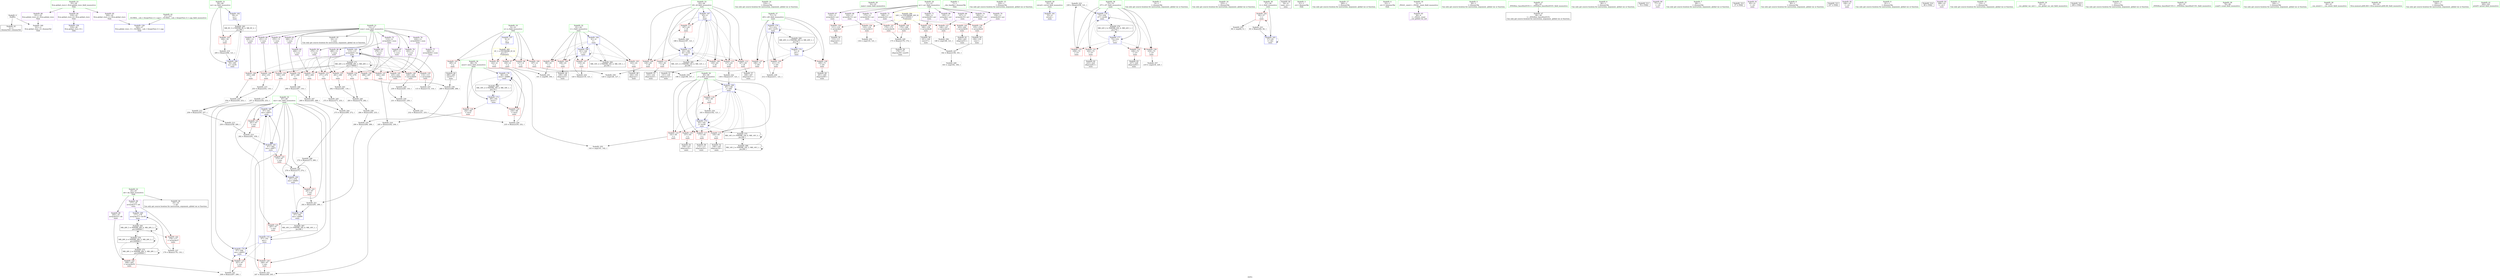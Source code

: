 digraph "SVFG" {
	label="SVFG";

	Node0x555cff2b9f80 [shape=record,color=grey,label="{NodeID: 0\nNullPtr}"];
	Node0x555cff2b9f80 -> Node0x555cff2da6a0[style=solid];
	Node0x555cff2b9f80 -> Node0x555cff2e27d0[style=solid];
	Node0x555cff2f5af0 [shape=record,color=black,label="{NodeID: 263\nMR_8V_3 = PHI(MR_8V_4, MR_8V_2, )\npts\{60 \}\n}"];
	Node0x555cff2f5af0 -> Node0x555cff2db150[style=dashed];
	Node0x555cff2f5af0 -> Node0x555cff2e3b80[style=dashed];
	Node0x555cff2e3840 [shape=record,color=blue,label="{NodeID: 180\n67\<--247\nans\<--add71\nmain\n}"];
	Node0x555cff2e3840 -> Node0x555cff2e07c0[style=dashed];
	Node0x555cff2e3840 -> Node0x555cff2e3910[style=dashed];
	Node0x555cff2dac70 [shape=record,color=red,label="{NodeID: 97\n100\<--8\n\<--n\nmain\n}"];
	Node0x555cff2dac70 -> Node0x555cff2e0070[style=solid];
	Node0x555cff2bf100 [shape=record,color=green,label="{NodeID: 14\n216\<--1\n\<--dummyObj\nCan only get source location for instruction, argument, global var or function.}"];
	Node0x555cff2db860 [shape=record,color=red,label="{NodeID: 111\n152\<--63\n\<--i8\nmain\n}"];
	Node0x555cff2db860 -> Node0x555cff2dbfa0[style=solid];
	Node0x555cff2d9ac0 [shape=record,color=green,label="{NodeID: 28\n52\<--53\nmain\<--main_field_insensitive\n}"];
	Node0x555cff2e0b00 [shape=record,color=red,label="{NodeID: 125\n234\<--69\n\<--ans2\nmain\n}"];
	Node0x555cff2e0b00 -> Node0x555cff2e7610[style=solid];
	Node0x555cff2da5a0 [shape=record,color=green,label="{NodeID: 42\n27\<--315\n_GLOBAL__sub_I_SergioVieri_0_1.cpp\<--_GLOBAL__sub_I_SergioVieri_0_1.cpp_field_insensitive\n}"];
	Node0x555cff2da5a0 -> Node0x555cff2e26d0[style=solid];
	Node0x555cff2e7010 [shape=record,color=grey,label="{NodeID: 222\n247 = Binary(246, 245, )\n}"];
	Node0x555cff2e7010 -> Node0x555cff2e3840[style=solid];
	Node0x555cff2e1660 [shape=record,color=red,label="{NodeID: 139\n160\<--159\n\<--arrayidx26\nmain\n}"];
	Node0x555cff2e1660 -> Node0x555cff2dc210[style=solid];
	Node0x555cff2dc210 [shape=record,color=black,label="{NodeID: 56\n161\<--160\nconv27\<--\nmain\n}"];
	Node0x555cff2dc210 -> Node0x555cff2e7790[style=solid];
	Node0x555cff2e8510 [shape=record,color=grey,label="{NodeID: 236\n289 = Binary(286, 288, )\n}"];
	Node0x555cff2e8510 -> Node0x555cff2e8390[style=solid];
	Node0x555cff2e21c0 [shape=record,color=red,label="{NodeID: 153\n271\<--270\n\<--\nmain\n}"];
	Node0x555cff2e21c0 -> Node0x555cff2df770[style=solid];
	Node0x555cff2dcd70 [shape=record,color=purple,label="{NodeID: 70\n154\<--11\narrayidx24\<--arr\nmain\n}"];
	Node0x555cff2dcd70 -> Node0x555cff2e1590[style=solid];
	Node0x555cff2dfef0 [shape=record,color=grey,label="{NodeID: 250\n128 = cmp(126, 127, )\n}"];
	Node0x555cff2e2db0 [shape=record,color=blue,label="{NodeID: 167\n63\<--9\ni8\<--\nmain\n}"];
	Node0x555cff2e2db0 -> Node0x555cff2db5f0[style=dashed];
	Node0x555cff2e2db0 -> Node0x555cff2db6c0[style=dashed];
	Node0x555cff2e2db0 -> Node0x555cff2db790[style=dashed];
	Node0x555cff2e2db0 -> Node0x555cff2db860[style=dashed];
	Node0x555cff2e2db0 -> Node0x555cff2db930[style=dashed];
	Node0x555cff2e2db0 -> Node0x555cff2dba00[style=dashed];
	Node0x555cff2e2db0 -> Node0x555cff2e30f0[style=dashed];
	Node0x555cff2e2db0 -> Node0x555cff2f64f0[style=dashed];
	Node0x555cff2dd8d0 [shape=record,color=purple,label="{NodeID: 84\n270\<--13\n\<--num\nmain\n}"];
	Node0x555cff2dd8d0 -> Node0x555cff2e21c0[style=solid];
	Node0x555cff2b9e60 [shape=record,color=green,label="{NodeID: 1\n7\<--1\n__dso_handle\<--dummyObj\nGlob }"];
	Node0x555cff2f5ff0 [shape=record,color=black,label="{NodeID: 264\nMR_10V_2 = PHI(MR_10V_4, MR_10V_1, )\npts\{62 \}\n}"];
	Node0x555cff2f5ff0 -> Node0x555cff2e2b40[style=dashed];
	Node0x555cff2e3910 [shape=record,color=blue,label="{NodeID: 181\n67\<--262\nans\<--add77\nmain\n}"];
	Node0x555cff2e3910 -> Node0x555cff2e0890[style=dashed];
	Node0x555cff2e3910 -> Node0x555cff2e39e0[style=dashed];
	Node0x555cff2dad40 [shape=record,color=red,label="{NodeID: 98\n127\<--8\n\<--n\nmain\n}"];
	Node0x555cff2dad40 -> Node0x555cff2dfef0[style=solid];
	Node0x555cff2be3b0 [shape=record,color=green,label="{NodeID: 15\n220\<--1\n\<--dummyObj\nCan only get source location for instruction, argument, global var or function.}"];
	Node0x555cff2db930 [shape=record,color=red,label="{NodeID: 112\n167\<--63\n\<--i8\nmain\n}"];
	Node0x555cff2db930 -> Node0x555cff2dc2e0[style=solid];
	Node0x555cff2d9b50 [shape=record,color=green,label="{NodeID: 29\n55\<--56\nretval\<--retval_field_insensitive\nmain\n}"];
	Node0x555cff2d9b50 -> Node0x555cff2e28d0[style=solid];
	Node0x555cff2e0bd0 [shape=record,color=red,label="{NodeID: 126\n242\<--69\n\<--ans2\nmain\n}"];
	Node0x555cff2e0bd0 -> Node0x555cff2e6a10[style=solid];
	Node0x555cff2da6a0 [shape=record,color=black,label="{NodeID: 43\n2\<--3\ndummyVal\<--dummyVal\n}"];
	Node0x555cff2e7190 [shape=record,color=grey,label="{NodeID: 223\n239 = Binary(238, 121, )\n}"];
	Node0x555cff2e7190 -> Node0x555cff2e3770[style=solid];
	Node0x555cff2e1730 [shape=record,color=red,label="{NodeID: 140\n170\<--169\n\<--arrayidx32\nmain\n}"];
	Node0x555cff2e1730 -> Node0x555cff2e7a90[style=solid];
	Node0x555cff2dc2e0 [shape=record,color=black,label="{NodeID: 57\n168\<--167\nidxprom31\<--\nmain\n}"];
	Node0x555cff2e8690 [shape=record,color=grey,label="{NodeID: 237\n179 = Binary(178, 116, )\n}"];
	Node0x555cff2e8690 -> Node0x555cff2e2f50[style=solid];
	Node0x555cff2e2290 [shape=record,color=red,label="{NodeID: 154\n279\<--278\n\<--\nmain\n}"];
	Node0x555cff2e2290 -> Node0x555cff2e8b10[style=solid];
	Node0x555cff2dce40 [shape=record,color=purple,label="{NodeID: 71\n159\<--11\narrayidx26\<--arr\nmain\n}"];
	Node0x555cff2dce40 -> Node0x555cff2e1660[style=solid];
	Node0x555cff2e0070 [shape=record,color=grey,label="{NodeID: 251\n101 = cmp(99, 100, )\n}"];
	Node0x555cff2e2e80 [shape=record,color=blue,label="{NodeID: 168\n65\<--138\nj\<--add\nmain\n}"];
	Node0x555cff2e2e80 -> Node0x555cff2dbad0[style=dashed];
	Node0x555cff2e2e80 -> Node0x555cff2e02e0[style=dashed];
	Node0x555cff2e2e80 -> Node0x555cff2e03b0[style=dashed];
	Node0x555cff2e2e80 -> Node0x555cff2e0480[style=dashed];
	Node0x555cff2e2e80 -> Node0x555cff2e0550[style=dashed];
	Node0x555cff2e2e80 -> Node0x555cff2e3020[style=dashed];
	Node0x555cff2e2e80 -> Node0x555cff2f96f0[style=dashed];
	Node0x555cff2dd9a0 [shape=record,color=purple,label="{NodeID: 85\n278\<--13\n\<--num\nmain\n}"];
	Node0x555cff2dd9a0 -> Node0x555cff2e2290[style=solid];
	Node0x555cff2ba7a0 [shape=record,color=green,label="{NodeID: 2\n9\<--1\n\<--dummyObj\nCan only get source location for instruction, argument, global var or function.}"];
	Node0x555cff2f64f0 [shape=record,color=black,label="{NodeID: 265\nMR_12V_2 = PHI(MR_12V_4, MR_12V_1, )\npts\{64 \}\n}"];
	Node0x555cff2f64f0 -> Node0x555cff2e2db0[style=dashed];
	Node0x555cff2e39e0 [shape=record,color=blue,label="{NodeID: 182\n67\<--276\nans\<--add83\nmain\n}"];
	Node0x555cff2e39e0 -> Node0x555cff2e0960[style=dashed];
	Node0x555cff2e39e0 -> Node0x555cff2e3ab0[style=dashed];
	Node0x555cff2dae10 [shape=record,color=red,label="{NodeID: 99\n142\<--8\n\<--n\nmain\n}"];
	Node0x555cff2dae10 -> Node0x555cff2eb1a0[style=solid];
	Node0x555cff2be480 [shape=record,color=green,label="{NodeID: 16\n233\<--1\n\<--dummyObj\nCan only get source location for instruction, argument, global var or function.}"];
	Node0x555cff2dba00 [shape=record,color=red,label="{NodeID: 113\n187\<--63\n\<--i8\nmain\n}"];
	Node0x555cff2dba00 -> Node0x555cff2e7910[style=solid];
	Node0x555cff2d9be0 [shape=record,color=green,label="{NodeID: 30\n57\<--58\nt\<--t_field_insensitive\nmain\n}"];
	Node0x555cff2d9be0 -> Node0x555cff2db080[style=solid];
	Node0x555cff2d9be0 -> Node0x555cff2e2a70[style=solid];
	Node0x555cff2e0ca0 [shape=record,color=red,label="{NodeID: 127\n196\<--71\n\<--i45\nmain\n}"];
	Node0x555cff2e0ca0 -> Node0x555cff2eb020[style=solid];
	Node0x555cff2da7a0 [shape=record,color=black,label="{NodeID: 44\n54\<--9\nmain_ret\<--\nmain\n}"];
	Node0x555cff2e7310 [shape=record,color=grey,label="{NodeID: 224\n120 = Binary(119, 121, )\n}"];
	Node0x555cff2e7310 -> Node0x555cff2e2ce0[style=solid];
	Node0x555cff2e1800 [shape=record,color=red,label="{NodeID: 141\n174\<--173\n\<--arrayidx34\nmain\n}"];
	Node0x555cff2e1800 -> Node0x555cff2e7a90[style=solid];
	Node0x555cff2dc3b0 [shape=record,color=black,label="{NodeID: 58\n172\<--171\nidxprom33\<--\nmain\n}"];
	Node0x555cff2e8810 [shape=record,color=grey,label="{NodeID: 238\n284 = Binary(283, 233, )\n}"];
	Node0x555cff2e8810 -> Node0x555cff2e8390[style=solid];
	Node0x555cff2e2360 [shape=record,color=red,label="{NodeID: 155\n281\<--280\n\<--\nmain\n}"];
	Node0x555cff2e2360 -> Node0x555cff2df470[style=solid];
	Node0x555cff2dcf10 [shape=record,color=purple,label="{NodeID: 72\n169\<--11\narrayidx32\<--arr\nmain\n}"];
	Node0x555cff2dcf10 -> Node0x555cff2e1730[style=solid];
	Node0x555cff2e01f0 [shape=record,color=grey,label="{NodeID: 252\n134 = cmp(133, 121, )\n}"];
	Node0x555cff2e2f50 [shape=record,color=blue,label="{NodeID: 169\n177\<--179\narrayidx37\<--inc38\nmain\n}"];
	Node0x555cff2e2f50 -> Node0x555cff2f50f0[style=dashed];
	Node0x555cff2dda70 [shape=record,color=purple,label="{NodeID: 86\n280\<--13\n\<--num\nmain\n}"];
	Node0x555cff2dda70 -> Node0x555cff2e2360[style=solid];
	Node0x555cff2be200 [shape=record,color=green,label="{NodeID: 3\n21\<--1\n.str\<--dummyObj\nGlob }"];
	Node0x555cff2f69f0 [shape=record,color=black,label="{NodeID: 266\nMR_14V_2 = PHI(MR_14V_3, MR_14V_1, )\npts\{66 \}\n}"];
	Node0x555cff2f69f0 -> Node0x555cff2e2e80[style=dashed];
	Node0x555cff2f69f0 -> Node0x555cff2f69f0[style=dashed];
	Node0x555cff2f69f0 -> Node0x555cff2f96f0[style=dashed];
	Node0x555cff2e3ab0 [shape=record,color=blue,label="{NodeID: 183\n67\<--292\nans\<--add90\nmain\n}"];
	Node0x555cff2e3ab0 -> Node0x555cff2e0a30[style=dashed];
	Node0x555cff2e3ab0 -> Node0x555cff2f6ef0[style=dashed];
	Node0x555cff2daee0 [shape=record,color=red,label="{NodeID: 100\n197\<--8\n\<--n\nmain\n}"];
	Node0x555cff2daee0 -> Node0x555cff2eb020[style=solid];
	Node0x555cff2be550 [shape=record,color=green,label="{NodeID: 17\n260\<--1\n\<--dummyObj\nCan only get source location for instruction, argument, global var or function.}"];
	Node0x555cff2dbad0 [shape=record,color=red,label="{NodeID: 114\n141\<--65\n\<--j\nmain\n}"];
	Node0x555cff2dbad0 -> Node0x555cff2eb1a0[style=solid];
	Node0x555cff2d9cb0 [shape=record,color=green,label="{NodeID: 31\n59\<--60\nno\<--no_field_insensitive\nmain\n}"];
	Node0x555cff2d9cb0 -> Node0x555cff2db150[style=solid];
	Node0x555cff2d9cb0 -> Node0x555cff2e29a0[style=solid];
	Node0x555cff2d9cb0 -> Node0x555cff2e3b80[style=solid];
	Node0x555cff2fd6d0 [shape=record,color=yellow,style=double,label="{NodeID: 294\n24V_1 = ENCHI(MR_24V_0)\npts\{120000 \}\nFun[main]}"];
	Node0x555cff2fd6d0 -> Node0x555cff2e1250[style=dashed];
	Node0x555cff2fd6d0 -> Node0x555cff2e13f0[style=dashed];
	Node0x555cff2fd6d0 -> Node0x555cff2e14c0[style=dashed];
	Node0x555cff2fd6d0 -> Node0x555cff2e1590[style=dashed];
	Node0x555cff2fd6d0 -> Node0x555cff2e1660[style=dashed];
	Node0x555cff2fd6d0 -> Node0x555cff2e1730[style=dashed];
	Node0x555cff2fd6d0 -> Node0x555cff2e1800[style=dashed];
	Node0x555cff2fd6d0 -> Node0x555cff2e19a0[style=dashed];
	Node0x555cff2e0d70 [shape=record,color=red,label="{NodeID: 128\n200\<--71\n\<--i45\nmain\n}"];
	Node0x555cff2e0d70 -> Node0x555cff2dc550[style=solid];
	Node0x555cff2da870 [shape=record,color=black,label="{NodeID: 45\n16\<--13\n\<--num\nCan only get source location for instruction, argument, global var or function.}"];
	Node0x555cff2e7490 [shape=record,color=grey,label="{NodeID: 225\n115 = Binary(114, 116, )\n}"];
	Node0x555cff2e7490 -> Node0x555cff2e2c10[style=solid];
	Node0x555cff2e18d0 [shape=record,color=red,label="{NodeID: 142\n178\<--177\n\<--arrayidx37\nmain\n}"];
	Node0x555cff2e18d0 -> Node0x555cff2e8690[style=solid];
	Node0x555cff2dc480 [shape=record,color=black,label="{NodeID: 59\n176\<--175\nidxprom36\<--mul35\nmain\n}"];
	Node0x555cff2e8990 [shape=record,color=grey,label="{NodeID: 239\n212 = Binary(211, 121, )\n}"];
	Node0x555cff2e8990 -> Node0x555cff2e3500[style=solid];
	Node0x555cff2e2430 [shape=record,color=red,label="{NodeID: 156\n288\<--287\n\<--\nmain\n}"];
	Node0x555cff2e2430 -> Node0x555cff2e8510[style=solid];
	Node0x555cff2dcfe0 [shape=record,color=purple,label="{NodeID: 73\n173\<--11\narrayidx34\<--arr\nmain\n}"];
	Node0x555cff2dcfe0 -> Node0x555cff2e1800[style=solid];
	Node0x555cff2eaea0 [shape=record,color=grey,label="{NodeID: 253\n86 = cmp(82, 9, )\n}"];
	Node0x555cff2e3020 [shape=record,color=blue,label="{NodeID: 170\n65\<--183\nj\<--inc40\nmain\n}"];
	Node0x555cff2e3020 -> Node0x555cff2dbad0[style=dashed];
	Node0x555cff2e3020 -> Node0x555cff2e02e0[style=dashed];
	Node0x555cff2e3020 -> Node0x555cff2e03b0[style=dashed];
	Node0x555cff2e3020 -> Node0x555cff2e0480[style=dashed];
	Node0x555cff2e3020 -> Node0x555cff2e0550[style=dashed];
	Node0x555cff2e3020 -> Node0x555cff2e3020[style=dashed];
	Node0x555cff2e3020 -> Node0x555cff2f96f0[style=dashed];
	Node0x555cff2ddb40 [shape=record,color=purple,label="{NodeID: 87\n287\<--13\n\<--num\nmain\n}"];
	Node0x555cff2ddb40 -> Node0x555cff2e2430[style=solid];
	Node0x555cff2be290 [shape=record,color=green,label="{NodeID: 4\n23\<--1\n.str.1\<--dummyObj\nGlob }"];
	Node0x555cff2f6ef0 [shape=record,color=black,label="{NodeID: 267\nMR_16V_2 = PHI(MR_16V_9, MR_16V_1, )\npts\{68 \}\n}"];
	Node0x555cff2f6ef0 -> Node0x555cff2e31c0[style=dashed];
	Node0x555cff2e3b80 [shape=record,color=blue,label="{NodeID: 184\n59\<--295\nno\<--inc91\nmain\n}"];
	Node0x555cff2e3b80 -> Node0x555cff2f5af0[style=dashed];
	Node0x555cff2dafb0 [shape=record,color=red,label="{NodeID: 101\n285\<--8\n\<--n\nmain\n}"];
	Node0x555cff2dafb0 -> Node0x555cff2dc890[style=solid];
	Node0x555cff2be620 [shape=record,color=green,label="{NodeID: 18\n4\<--6\n_ZStL8__ioinit\<--_ZStL8__ioinit_field_insensitive\nGlob }"];
	Node0x555cff2be620 -> Node0x555cff2dc960[style=solid];
	Node0x555cff2e02e0 [shape=record,color=red,label="{NodeID: 115\n145\<--65\n\<--j\nmain\n}"];
	Node0x555cff2e02e0 -> Node0x555cff2dbed0[style=solid];
	Node0x555cff2d9d80 [shape=record,color=green,label="{NodeID: 32\n61\<--62\ni\<--i_field_insensitive\nmain\n}"];
	Node0x555cff2d9d80 -> Node0x555cff2db220[style=solid];
	Node0x555cff2d9d80 -> Node0x555cff2db380[style=solid];
	Node0x555cff2d9d80 -> Node0x555cff2db450[style=solid];
	Node0x555cff2d9d80 -> Node0x555cff2db520[style=solid];
	Node0x555cff2d9d80 -> Node0x555cff2e2b40[style=solid];
	Node0x555cff2d9d80 -> Node0x555cff2e2ce0[style=solid];
	Node0x555cff2df1f0 [shape=record,color=grey,label="{NodeID: 212\n258 = Binary(254, 257, )\n}"];
	Node0x555cff2df1f0 -> Node0x555cff2e6290[style=solid];
	Node0x555cff2e0e40 [shape=record,color=red,label="{NodeID: 129\n211\<--71\n\<--i45\nmain\n}"];
	Node0x555cff2e0e40 -> Node0x555cff2e8990[style=solid];
	Node0x555cff2da970 [shape=record,color=black,label="{NodeID: 46\n19\<--18\n\<--ab\nCan only get source location for instruction, argument, global var or function.}"];
	Node0x555cff2e7610 [shape=record,color=grey,label="{NodeID: 226\n235 = Binary(234, 232, )\n}"];
	Node0x555cff2e7610 -> Node0x555cff2e36a0[style=solid];
	Node0x555cff2e19a0 [shape=record,color=red,label="{NodeID: 143\n203\<--202\n\<--arrayidx50\nmain\n}"];
	Node0x555cff2e19a0 -> Node0x555cff2dc620[style=solid];
	Node0x555cff2dc550 [shape=record,color=black,label="{NodeID: 60\n201\<--200\nidxprom49\<--\nmain\n}"];
	Node0x555cff2e8b10 [shape=record,color=grey,label="{NodeID: 240\n283 = Binary(279, 282, )\n}"];
	Node0x555cff2e8b10 -> Node0x555cff2e8810[style=solid];
	Node0x555cff2e2500 [shape=record,color=blue,label="{NodeID: 157\n8\<--9\nn\<--\nGlob }"];
	Node0x555cff2e2500 -> Node0x555cff2fc2f0[style=dashed];
	Node0x555cff2dd0b0 [shape=record,color=purple,label="{NodeID: 74\n202\<--11\narrayidx50\<--arr\nmain\n}"];
	Node0x555cff2dd0b0 -> Node0x555cff2e19a0[style=solid];
	Node0x555cff2eb020 [shape=record,color=grey,label="{NodeID: 254\n198 = cmp(196, 197, )\n}"];
	Node0x555cff2e30f0 [shape=record,color=blue,label="{NodeID: 171\n63\<--188\ni8\<--inc43\nmain\n}"];
	Node0x555cff2e30f0 -> Node0x555cff2db5f0[style=dashed];
	Node0x555cff2e30f0 -> Node0x555cff2db6c0[style=dashed];
	Node0x555cff2e30f0 -> Node0x555cff2db790[style=dashed];
	Node0x555cff2e30f0 -> Node0x555cff2db860[style=dashed];
	Node0x555cff2e30f0 -> Node0x555cff2db930[style=dashed];
	Node0x555cff2e30f0 -> Node0x555cff2dba00[style=dashed];
	Node0x555cff2e30f0 -> Node0x555cff2e30f0[style=dashed];
	Node0x555cff2e30f0 -> Node0x555cff2f64f0[style=dashed];
	Node0x555cff2ddc10 [shape=record,color=purple,label="{NodeID: 88\n177\<--18\narrayidx37\<--ab\nmain\n}"];
	Node0x555cff2ddc10 -> Node0x555cff2e18d0[style=solid];
	Node0x555cff2ddc10 -> Node0x555cff2e2f50[style=solid];
	Node0x555cff2bddb0 [shape=record,color=green,label="{NodeID: 5\n26\<--1\n\<--dummyObj\nCan only get source location for instruction, argument, global var or function.}"];
	Node0x555cff2f73f0 [shape=record,color=black,label="{NodeID: 268\nMR_18V_2 = PHI(MR_18V_4, MR_18V_1, )\npts\{70 \}\n}"];
	Node0x555cff2f73f0 -> Node0x555cff2e3290[style=dashed];
	Node0x555cff2db080 [shape=record,color=red,label="{NodeID: 102\n82\<--57\n\<--t\nmain\n}"];
	Node0x555cff2db080 -> Node0x555cff2e8090[style=solid];
	Node0x555cff2db080 -> Node0x555cff2eaea0[style=solid];
	Node0x555cff2ba120 [shape=record,color=green,label="{NodeID: 19\n8\<--10\nn\<--n_field_insensitive\nGlob }"];
	Node0x555cff2ba120 -> Node0x555cff2dac70[style=solid];
	Node0x555cff2ba120 -> Node0x555cff2dad40[style=solid];
	Node0x555cff2ba120 -> Node0x555cff2dae10[style=solid];
	Node0x555cff2ba120 -> Node0x555cff2daee0[style=solid];
	Node0x555cff2ba120 -> Node0x555cff2dafb0[style=solid];
	Node0x555cff2ba120 -> Node0x555cff2e2500[style=solid];
	Node0x555cff2e03b0 [shape=record,color=red,label="{NodeID: 116\n157\<--65\n\<--j\nmain\n}"];
	Node0x555cff2e03b0 -> Node0x555cff2dc140[style=solid];
	Node0x555cff2d9e50 [shape=record,color=green,label="{NodeID: 33\n63\<--64\ni8\<--i8_field_insensitive\nmain\n}"];
	Node0x555cff2d9e50 -> Node0x555cff2db5f0[style=solid];
	Node0x555cff2d9e50 -> Node0x555cff2db6c0[style=solid];
	Node0x555cff2d9e50 -> Node0x555cff2db790[style=solid];
	Node0x555cff2d9e50 -> Node0x555cff2db860[style=solid];
	Node0x555cff2d9e50 -> Node0x555cff2db930[style=solid];
	Node0x555cff2d9e50 -> Node0x555cff2dba00[style=solid];
	Node0x555cff2d9e50 -> Node0x555cff2e2db0[style=solid];
	Node0x555cff2d9e50 -> Node0x555cff2e30f0[style=solid];
	Node0x555cff2e6290 [shape=record,color=grey,label="{NodeID: 213\n259 = Binary(258, 260, )\n}"];
	Node0x555cff2e6290 -> Node0x555cff2e6410[style=solid];
	Node0x555cff2e0f10 [shape=record,color=red,label="{NodeID: 130\n218\<--73\n\<--i57\nmain\n}"];
	Node0x555cff2e0f10 -> Node0x555cff2eb4a0[style=solid];
	Node0x555cff2daa70 [shape=record,color=black,label="{NodeID: 47\n38\<--39\n\<--_ZNSt8ios_base4InitD1Ev\nCan only get source location for instruction, argument, global var or function.}"];
	Node0x555cff2e7790 [shape=record,color=grey,label="{NodeID: 227\n162 = Binary(156, 161, )\n}"];
	Node0x555cff2e7790 -> Node0x555cff2dfd70[style=solid];
	Node0x555cff2e1a70 [shape=record,color=red,label="{NodeID: 144\n206\<--205\n\<--arrayidx52\nmain\n}"];
	Node0x555cff2e1a70 -> Node0x555cff2e8c90[style=solid];
	Node0x555cff2dc620 [shape=record,color=black,label="{NodeID: 61\n204\<--203\nidxprom51\<--\nmain\n}"];
	Node0x555cff2e8c90 [shape=record,color=grey,label="{NodeID: 241\n208 = Binary(207, 206, )\n}"];
	Node0x555cff2e8c90 -> Node0x555cff2e3430[style=solid];
	Node0x555cff2e25d0 [shape=record,color=blue,label="{NodeID: 158\n319\<--26\nllvm.global_ctors_0\<--\nGlob }"];
	Node0x555cff2dd180 [shape=record,color=purple,label="{NodeID: 75\n113\<--13\narrayidx6\<--num\nmain\n}"];
	Node0x555cff2dd180 -> Node0x555cff2e1320[style=solid];
	Node0x555cff2dd180 -> Node0x555cff2e2c10[style=solid];
	Node0x555cff2eb1a0 [shape=record,color=grey,label="{NodeID: 255\n143 = cmp(141, 142, )\n}"];
	Node0x555cff2e31c0 [shape=record,color=blue,label="{NodeID: 172\n67\<--192\nans\<--\nmain\n}"];
	Node0x555cff2e31c0 -> Node0x555cff2e0620[style=dashed];
	Node0x555cff2e31c0 -> Node0x555cff2e06f0[style=dashed];
	Node0x555cff2e31c0 -> Node0x555cff2e3430[style=dashed];
	Node0x555cff2e31c0 -> Node0x555cff2e3840[style=dashed];
	Node0x555cff2ddce0 [shape=record,color=purple,label="{NodeID: 89\n205\<--18\narrayidx52\<--ab\nmain\n}"];
	Node0x555cff2ddce0 -> Node0x555cff2e1a70[style=solid];
	Node0x555cff2bde40 [shape=record,color=green,label="{NodeID: 6\n84\<--1\n\<--dummyObj\nCan only get source location for instruction, argument, global var or function.}"];
	Node0x555cff2f78f0 [shape=record,color=black,label="{NodeID: 269\nMR_20V_2 = PHI(MR_20V_4, MR_20V_1, )\npts\{72 \}\n}"];
	Node0x555cff2f78f0 -> Node0x555cff2e3360[style=dashed];
	Node0x555cff2db150 [shape=record,color=red,label="{NodeID: 103\n294\<--59\n\<--no\nmain\n}"];
	Node0x555cff2db150 -> Node0x555cff2e6b90[style=solid];
	Node0x555cff2ba1f0 [shape=record,color=green,label="{NodeID: 20\n11\<--12\narr\<--arr_field_insensitive\nGlob }"];
	Node0x555cff2ba1f0 -> Node0x555cff2dca30[style=solid];
	Node0x555cff2ba1f0 -> Node0x555cff2dcb00[style=solid];
	Node0x555cff2ba1f0 -> Node0x555cff2dcbd0[style=solid];
	Node0x555cff2ba1f0 -> Node0x555cff2dcca0[style=solid];
	Node0x555cff2ba1f0 -> Node0x555cff2dcd70[style=solid];
	Node0x555cff2ba1f0 -> Node0x555cff2dce40[style=solid];
	Node0x555cff2ba1f0 -> Node0x555cff2dcf10[style=solid];
	Node0x555cff2ba1f0 -> Node0x555cff2dcfe0[style=solid];
	Node0x555cff2ba1f0 -> Node0x555cff2dd0b0[style=solid];
	Node0x555cff2fc2f0 [shape=record,color=yellow,style=double,label="{NodeID: 283\n2V_1 = ENCHI(MR_2V_0)\npts\{10 \}\nFun[main]}"];
	Node0x555cff2fc2f0 -> Node0x555cff2dac70[style=dashed];
	Node0x555cff2fc2f0 -> Node0x555cff2dad40[style=dashed];
	Node0x555cff2fc2f0 -> Node0x555cff2dae10[style=dashed];
	Node0x555cff2fc2f0 -> Node0x555cff2daee0[style=dashed];
	Node0x555cff2fc2f0 -> Node0x555cff2dafb0[style=dashed];
	Node0x555cff2e0480 [shape=record,color=red,label="{NodeID: 117\n171\<--65\n\<--j\nmain\n}"];
	Node0x555cff2e0480 -> Node0x555cff2dc3b0[style=solid];
	Node0x555cff2d9f20 [shape=record,color=green,label="{NodeID: 34\n65\<--66\nj\<--j_field_insensitive\nmain\n}"];
	Node0x555cff2d9f20 -> Node0x555cff2dbad0[style=solid];
	Node0x555cff2d9f20 -> Node0x555cff2e02e0[style=solid];
	Node0x555cff2d9f20 -> Node0x555cff2e03b0[style=solid];
	Node0x555cff2d9f20 -> Node0x555cff2e0480[style=solid];
	Node0x555cff2d9f20 -> Node0x555cff2e0550[style=solid];
	Node0x555cff2d9f20 -> Node0x555cff2e2e80[style=solid];
	Node0x555cff2d9f20 -> Node0x555cff2e3020[style=solid];
	Node0x555cff2e6410 [shape=record,color=grey,label="{NodeID: 214\n262 = Binary(261, 259, )\n}"];
	Node0x555cff2e6410 -> Node0x555cff2e3910[style=solid];
	Node0x555cff2e0fe0 [shape=record,color=red,label="{NodeID: 131\n222\<--73\n\<--i57\nmain\n}"];
	Node0x555cff2e0fe0 -> Node0x555cff2dc6f0[style=solid];
	Node0x555cff2dbb90 [shape=record,color=black,label="{NodeID: 48\n104\<--103\nidxprom\<--\nmain\n}"];
	Node0x555cff309aa0 [shape=record,color=black,label="{NodeID: 311\n78 = PHI()\n}"];
	Node0x555cff2e7910 [shape=record,color=grey,label="{NodeID: 228\n188 = Binary(187, 121, )\n}"];
	Node0x555cff2e7910 -> Node0x555cff2e30f0[style=solid];
	Node0x555cff2e1b40 [shape=record,color=red,label="{NodeID: 145\n225\<--224\n\<--arrayidx62\nmain\n}"];
	Node0x555cff2e1b40 -> Node0x555cff2e7c10[style=solid];
	Node0x555cff2dc6f0 [shape=record,color=black,label="{NodeID: 62\n223\<--222\nidxprom61\<--\nmain\n}"];
	Node0x555cff2df2f0 [shape=record,color=grey,label="{NodeID: 242\n276 = Binary(275, 274, )\n}"];
	Node0x555cff2df2f0 -> Node0x555cff2e39e0[style=solid];
	Node0x555cff2e26d0 [shape=record,color=blue,label="{NodeID: 159\n320\<--27\nllvm.global_ctors_1\<--_GLOBAL__sub_I_SergioVieri_0_1.cpp\nGlob }"];
	Node0x555cff2dd250 [shape=record,color=purple,label="{NodeID: 76\n224\<--13\narrayidx62\<--num\nmain\n}"];
	Node0x555cff2dd250 -> Node0x555cff2e1b40[style=solid];
	Node0x555cff2eb320 [shape=record,color=grey,label="{NodeID: 256\n149 = cmp(148, 121, )\n}"];
	Node0x555cff2e3290 [shape=record,color=blue,label="{NodeID: 173\n69\<--192\nans2\<--\nmain\n}"];
	Node0x555cff2e3290 -> Node0x555cff2e0b00[style=dashed];
	Node0x555cff2e3290 -> Node0x555cff2e0bd0[style=dashed];
	Node0x555cff2e3290 -> Node0x555cff2e36a0[style=dashed];
	Node0x555cff2e3290 -> Node0x555cff2f73f0[style=dashed];
	Node0x555cff2dddb0 [shape=record,color=purple,label="{NodeID: 90\n77\<--21\n\<--.str\nmain\n}"];
	Node0x555cff2bded0 [shape=record,color=green,label="{NodeID: 7\n89\<--1\n\<--dummyObj\nCan only get source location for instruction, argument, global var or function.}"];
	Node0x555cff2f7df0 [shape=record,color=black,label="{NodeID: 270\nMR_22V_2 = PHI(MR_22V_4, MR_22V_1, )\npts\{74 \}\n}"];
	Node0x555cff2f7df0 -> Node0x555cff2e35d0[style=dashed];
	Node0x555cff2db220 [shape=record,color=red,label="{NodeID: 104\n99\<--61\n\<--i\nmain\n}"];
	Node0x555cff2db220 -> Node0x555cff2e0070[style=solid];
	Node0x555cff2ba2c0 [shape=record,color=green,label="{NodeID: 21\n13\<--17\nnum\<--num_field_insensitive\nGlob }"];
	Node0x555cff2ba2c0 -> Node0x555cff2da870[style=solid];
	Node0x555cff2ba2c0 -> Node0x555cff2dd180[style=solid];
	Node0x555cff2ba2c0 -> Node0x555cff2dd250[style=solid];
	Node0x555cff2ba2c0 -> Node0x555cff2dd320[style=solid];
	Node0x555cff2ba2c0 -> Node0x555cff2dd3f0[style=solid];
	Node0x555cff2ba2c0 -> Node0x555cff2dd4c0[style=solid];
	Node0x555cff2ba2c0 -> Node0x555cff2dd590[style=solid];
	Node0x555cff2ba2c0 -> Node0x555cff2dd660[style=solid];
	Node0x555cff2ba2c0 -> Node0x555cff2dd730[style=solid];
	Node0x555cff2ba2c0 -> Node0x555cff2dd800[style=solid];
	Node0x555cff2ba2c0 -> Node0x555cff2dd8d0[style=solid];
	Node0x555cff2ba2c0 -> Node0x555cff2dd9a0[style=solid];
	Node0x555cff2ba2c0 -> Node0x555cff2dda70[style=solid];
	Node0x555cff2ba2c0 -> Node0x555cff2ddb40[style=solid];
	Node0x555cff2e0550 [shape=record,color=red,label="{NodeID: 118\n182\<--65\n\<--j\nmain\n}"];
	Node0x555cff2e0550 -> Node0x555cff2e8210[style=solid];
	Node0x555cff2d9ff0 [shape=record,color=green,label="{NodeID: 35\n67\<--68\nans\<--ans_field_insensitive\nmain\n}"];
	Node0x555cff2d9ff0 -> Node0x555cff2e0620[style=solid];
	Node0x555cff2d9ff0 -> Node0x555cff2e06f0[style=solid];
	Node0x555cff2d9ff0 -> Node0x555cff2e07c0[style=solid];
	Node0x555cff2d9ff0 -> Node0x555cff2e0890[style=solid];
	Node0x555cff2d9ff0 -> Node0x555cff2e0960[style=solid];
	Node0x555cff2d9ff0 -> Node0x555cff2e0a30[style=solid];
	Node0x555cff2d9ff0 -> Node0x555cff2e31c0[style=solid];
	Node0x555cff2d9ff0 -> Node0x555cff2e3430[style=solid];
	Node0x555cff2d9ff0 -> Node0x555cff2e3840[style=solid];
	Node0x555cff2d9ff0 -> Node0x555cff2e3910[style=solid];
	Node0x555cff2d9ff0 -> Node0x555cff2e39e0[style=solid];
	Node0x555cff2d9ff0 -> Node0x555cff2e3ab0[style=solid];
	Node0x555cff2e6590 [shape=record,color=grey,label="{NodeID: 215\n253 = Binary(252, 116, )\n}"];
	Node0x555cff2e6590 -> Node0x555cff2e6710[style=solid];
	Node0x555cff2e10b0 [shape=record,color=red,label="{NodeID: 132\n226\<--73\n\<--i57\nmain\n}"];
	Node0x555cff2e10b0 -> Node0x555cff2dc7c0[style=solid];
	Node0x555cff2dbc60 [shape=record,color=black,label="{NodeID: 49\n109\<--108\nidxprom3\<--\nmain\n}"];
	Node0x555cff309ba0 [shape=record,color=black,label="{NodeID: 312\n37 = PHI()\n}"];
	Node0x555cff2e7a90 [shape=record,color=grey,label="{NodeID: 229\n175 = Binary(170, 174, )\n}"];
	Node0x555cff2e7a90 -> Node0x555cff2dc480[style=solid];
	Node0x555cff2e1c10 [shape=record,color=red,label="{NodeID: 146\n229\<--228\n\<--arrayidx64\nmain\n}"];
	Node0x555cff2e1c10 -> Node0x555cff2e6d10[style=solid];
	Node0x555cff2dc7c0 [shape=record,color=black,label="{NodeID: 63\n227\<--226\nidxprom63\<--\nmain\n}"];
	Node0x555cff2df470 [shape=record,color=grey,label="{NodeID: 243\n282 = Binary(281, 116, )\n}"];
	Node0x555cff2df470 -> Node0x555cff2e8b10[style=solid];
	Node0x555cff2e27d0 [shape=record,color=blue, style = dotted,label="{NodeID: 160\n321\<--3\nllvm.global_ctors_2\<--dummyVal\nGlob }"];
	Node0x555cff2dd320 [shape=record,color=purple,label="{NodeID: 77\n228\<--13\narrayidx64\<--num\nmain\n}"];
	Node0x555cff2dd320 -> Node0x555cff2e1c10[style=solid];
	Node0x555cff2eb4a0 [shape=record,color=grey,label="{NodeID: 257\n219 = cmp(218, 220, )\n}"];
	Node0x555cff2e3360 [shape=record,color=blue,label="{NodeID: 174\n71\<--9\ni45\<--\nmain\n}"];
	Node0x555cff2e3360 -> Node0x555cff2e0ca0[style=dashed];
	Node0x555cff2e3360 -> Node0x555cff2e0d70[style=dashed];
	Node0x555cff2e3360 -> Node0x555cff2e0e40[style=dashed];
	Node0x555cff2e3360 -> Node0x555cff2e3500[style=dashed];
	Node0x555cff2e3360 -> Node0x555cff2f78f0[style=dashed];
	Node0x555cff2dde80 [shape=record,color=purple,label="{NodeID: 91\n95\<--21\n\<--.str\nmain\n}"];
	Node0x555cff2bdf60 [shape=record,color=green,label="{NodeID: 8\n90\<--1\n\<--dummyObj\nCan only get source location for instruction, argument, global var or function.}"];
	Node0x555cff2f82f0 [shape=record,color=black,label="{NodeID: 271\nMR_26V_2 = PHI(MR_26V_3, MR_26V_1, )\npts\{170000 \}\n}"];
	Node0x555cff2f82f0 -> Node0x555cff2e1320[style=dashed];
	Node0x555cff2f82f0 -> Node0x555cff2e1b40[style=dashed];
	Node0x555cff2f82f0 -> Node0x555cff2e1c10[style=dashed];
	Node0x555cff2f82f0 -> Node0x555cff2e1ce0[style=dashed];
	Node0x555cff2f82f0 -> Node0x555cff2e1db0[style=dashed];
	Node0x555cff2f82f0 -> Node0x555cff2e1e80[style=dashed];
	Node0x555cff2f82f0 -> Node0x555cff2e1f50[style=dashed];
	Node0x555cff2f82f0 -> Node0x555cff2e2020[style=dashed];
	Node0x555cff2f82f0 -> Node0x555cff2e20f0[style=dashed];
	Node0x555cff2f82f0 -> Node0x555cff2e21c0[style=dashed];
	Node0x555cff2f82f0 -> Node0x555cff2e2290[style=dashed];
	Node0x555cff2f82f0 -> Node0x555cff2e2360[style=dashed];
	Node0x555cff2f82f0 -> Node0x555cff2e2430[style=dashed];
	Node0x555cff2f82f0 -> Node0x555cff2e2c10[style=dashed];
	Node0x555cff2f82f0 -> Node0x555cff2f82f0[style=dashed];
	Node0x555cff2db380 [shape=record,color=red,label="{NodeID: 105\n103\<--61\n\<--i\nmain\n}"];
	Node0x555cff2db380 -> Node0x555cff2dbb90[style=solid];
	Node0x555cff2ba390 [shape=record,color=green,label="{NodeID: 22\n18\<--20\nab\<--ab_field_insensitive\nGlob }"];
	Node0x555cff2ba390 -> Node0x555cff2da970[style=solid];
	Node0x555cff2ba390 -> Node0x555cff2ddc10[style=solid];
	Node0x555cff2ba390 -> Node0x555cff2ddce0[style=solid];
	Node0x555cff2e0620 [shape=record,color=red,label="{NodeID: 119\n207\<--67\n\<--ans\nmain\n}"];
	Node0x555cff2e0620 -> Node0x555cff2e8c90[style=solid];
	Node0x555cff2da0c0 [shape=record,color=green,label="{NodeID: 36\n69\<--70\nans2\<--ans2_field_insensitive\nmain\n}"];
	Node0x555cff2da0c0 -> Node0x555cff2e0b00[style=solid];
	Node0x555cff2da0c0 -> Node0x555cff2e0bd0[style=solid];
	Node0x555cff2da0c0 -> Node0x555cff2e3290[style=solid];
	Node0x555cff2da0c0 -> Node0x555cff2e36a0[style=solid];
	Node0x555cff2e6710 [shape=record,color=grey,label="{NodeID: 216\n254 = Binary(250, 253, )\n}"];
	Node0x555cff2e6710 -> Node0x555cff2df1f0[style=solid];
	Node0x555cff2e1180 [shape=record,color=red,label="{NodeID: 133\n238\<--73\n\<--i57\nmain\n}"];
	Node0x555cff2e1180 -> Node0x555cff2e7190[style=solid];
	Node0x555cff2dbd30 [shape=record,color=black,label="{NodeID: 50\n112\<--111\nidxprom5\<--\nmain\n}"];
	Node0x555cff309ca0 [shape=record,color=black,label="{NodeID: 313\n107 = PHI()\n}"];
	Node0x555cff2e7c10 [shape=record,color=grey,label="{NodeID: 230\n231 = Binary(225, 230, )\n}"];
	Node0x555cff2e7c10 -> Node0x555cff2e7d90[style=solid];
	Node0x555cff2e1ce0 [shape=record,color=red,label="{NodeID: 147\n244\<--243\n\<--\nmain\n}"];
	Node0x555cff2e1ce0 -> Node0x555cff2e6a10[style=solid];
	Node0x555cff2dc890 [shape=record,color=black,label="{NodeID: 64\n286\<--285\nconv87\<--\nmain\n}"];
	Node0x555cff2dc890 -> Node0x555cff2e8510[style=solid];
	Node0x555cff2df5f0 [shape=record,color=grey,label="{NodeID: 244\n273 = Binary(269, 272, )\n}"];
	Node0x555cff2df5f0 -> Node0x555cff2df8f0[style=solid];
	Node0x555cff2e28d0 [shape=record,color=blue,label="{NodeID: 161\n55\<--9\nretval\<--\nmain\n}"];
	Node0x555cff2dd3f0 [shape=record,color=purple,label="{NodeID: 78\n243\<--13\n\<--num\nmain\n}"];
	Node0x555cff2dd3f0 -> Node0x555cff2e1ce0[style=solid];
	Node0x555cff2e3430 [shape=record,color=blue,label="{NodeID: 175\n67\<--208\nans\<--add53\nmain\n}"];
	Node0x555cff2e3430 -> Node0x555cff2e0620[style=dashed];
	Node0x555cff2e3430 -> Node0x555cff2e06f0[style=dashed];
	Node0x555cff2e3430 -> Node0x555cff2e3430[style=dashed];
	Node0x555cff2e3430 -> Node0x555cff2e3840[style=dashed];
	Node0x555cff2ddf50 [shape=record,color=purple,label="{NodeID: 92\n106\<--21\n\<--.str\nmain\n}"];
	Node0x555cff2ba510 [shape=record,color=green,label="{NodeID: 9\n91\<--1\n\<--dummyObj\nCan only get source location for instruction, argument, global var or function.}"];
	Node0x555cff2f87f0 [shape=record,color=black,label="{NodeID: 272\nMR_28V_2 = PHI(MR_28V_3, MR_28V_1, )\npts\{200000 \}\n}"];
	Node0x555cff2f87f0 -> Node0x555cff2e1a70[style=dashed];
	Node0x555cff2f87f0 -> Node0x555cff2f50f0[style=dashed];
	Node0x555cff2f87f0 -> Node0x555cff2f87f0[style=dashed];
	Node0x555cff2f87f0 -> Node0x555cff2f9bf0[style=dashed];
	Node0x555cff2db450 [shape=record,color=red,label="{NodeID: 106\n108\<--61\n\<--i\nmain\n}"];
	Node0x555cff2db450 -> Node0x555cff2dbc60[style=solid];
	Node0x555cff2d97f0 [shape=record,color=green,label="{NodeID: 23\n25\<--29\nllvm.global_ctors\<--llvm.global_ctors_field_insensitive\nGlob }"];
	Node0x555cff2d97f0 -> Node0x555cff2de0f0[style=solid];
	Node0x555cff2d97f0 -> Node0x555cff2de1f0[style=solid];
	Node0x555cff2d97f0 -> Node0x555cff2dab70[style=solid];
	Node0x555cff2e06f0 [shape=record,color=red,label="{NodeID: 120\n246\<--67\n\<--ans\nmain\n}"];
	Node0x555cff2e06f0 -> Node0x555cff2e7010[style=solid];
	Node0x555cff2da190 [shape=record,color=green,label="{NodeID: 37\n71\<--72\ni45\<--i45_field_insensitive\nmain\n}"];
	Node0x555cff2da190 -> Node0x555cff2e0ca0[style=solid];
	Node0x555cff2da190 -> Node0x555cff2e0d70[style=solid];
	Node0x555cff2da190 -> Node0x555cff2e0e40[style=solid];
	Node0x555cff2da190 -> Node0x555cff2e3360[style=solid];
	Node0x555cff2da190 -> Node0x555cff2e3500[style=solid];
	Node0x555cff2e6890 [shape=record,color=grey,label="{NodeID: 217\n257 = Binary(256, 233, )\n}"];
	Node0x555cff2e6890 -> Node0x555cff2df1f0[style=solid];
	Node0x555cff2e1250 [shape=record,color=red,label="{NodeID: 134\n111\<--110\n\<--arrayidx4\nmain\n}"];
	Node0x555cff2e1250 -> Node0x555cff2dbd30[style=solid];
	Node0x555cff2dbe00 [shape=record,color=black,label="{NodeID: 51\n131\<--130\nidxprom12\<--\nmain\n}"];
	Node0x555cff309da0 [shape=record,color=black,label="{NodeID: 314\n96 = PHI()\n}"];
	Node0x555cff2e7d90 [shape=record,color=grey,label="{NodeID: 231\n232 = Binary(231, 233, )\n}"];
	Node0x555cff2e7d90 -> Node0x555cff2e7610[style=solid];
	Node0x555cff2e1db0 [shape=record,color=red,label="{NodeID: 148\n250\<--249\n\<--\nmain\n}"];
	Node0x555cff2e1db0 -> Node0x555cff2e6710[style=solid];
	Node0x555cff2dc960 [shape=record,color=purple,label="{NodeID: 65\n36\<--4\n\<--_ZStL8__ioinit\n__cxx_global_var_init\n}"];
	Node0x555cff2df770 [shape=record,color=grey,label="{NodeID: 245\n272 = Binary(271, 233, )\n}"];
	Node0x555cff2df770 -> Node0x555cff2df5f0[style=solid];
	Node0x555cff2e29a0 [shape=record,color=blue,label="{NodeID: 162\n59\<--9\nno\<--\nmain\n}"];
	Node0x555cff2e29a0 -> Node0x555cff2f5af0[style=dashed];
	Node0x555cff2dd4c0 [shape=record,color=purple,label="{NodeID: 79\n249\<--13\n\<--num\nmain\n}"];
	Node0x555cff2dd4c0 -> Node0x555cff2e1db0[style=solid];
	Node0x555cff2e3500 [shape=record,color=blue,label="{NodeID: 176\n71\<--212\ni45\<--inc55\nmain\n}"];
	Node0x555cff2e3500 -> Node0x555cff2e0ca0[style=dashed];
	Node0x555cff2e3500 -> Node0x555cff2e0d70[style=dashed];
	Node0x555cff2e3500 -> Node0x555cff2e0e40[style=dashed];
	Node0x555cff2e3500 -> Node0x555cff2e3500[style=dashed];
	Node0x555cff2e3500 -> Node0x555cff2f78f0[style=dashed];
	Node0x555cff2de020 [shape=record,color=purple,label="{NodeID: 93\n298\<--23\n\<--.str.1\nmain\n}"];
	Node0x555cff2ba5e0 [shape=record,color=green,label="{NodeID: 10\n116\<--1\n\<--dummyObj\nCan only get source location for instruction, argument, global var or function.}"];
	Node0x555cff2db520 [shape=record,color=red,label="{NodeID: 107\n119\<--61\n\<--i\nmain\n}"];
	Node0x555cff2db520 -> Node0x555cff2e7310[style=solid];
	Node0x555cff2d9880 [shape=record,color=green,label="{NodeID: 24\n30\<--31\n__cxx_global_var_init\<--__cxx_global_var_init_field_insensitive\n}"];
	Node0x555cff2e07c0 [shape=record,color=red,label="{NodeID: 121\n261\<--67\n\<--ans\nmain\n}"];
	Node0x555cff2e07c0 -> Node0x555cff2e6410[style=solid];
	Node0x555cff2da260 [shape=record,color=green,label="{NodeID: 38\n73\<--74\ni57\<--i57_field_insensitive\nmain\n}"];
	Node0x555cff2da260 -> Node0x555cff2e0f10[style=solid];
	Node0x555cff2da260 -> Node0x555cff2e0fe0[style=solid];
	Node0x555cff2da260 -> Node0x555cff2e10b0[style=solid];
	Node0x555cff2da260 -> Node0x555cff2e1180[style=solid];
	Node0x555cff2da260 -> Node0x555cff2e35d0[style=solid];
	Node0x555cff2da260 -> Node0x555cff2e3770[style=solid];
	Node0x555cff2e6a10 [shape=record,color=grey,label="{NodeID: 218\n245 = Binary(242, 244, )\n}"];
	Node0x555cff2e6a10 -> Node0x555cff2e7010[style=solid];
	Node0x555cff2e1320 [shape=record,color=red,label="{NodeID: 135\n114\<--113\n\<--arrayidx6\nmain\n}"];
	Node0x555cff2e1320 -> Node0x555cff2e7490[style=solid];
	Node0x555cff2dbed0 [shape=record,color=black,label="{NodeID: 52\n146\<--145\nidxprom18\<--\nmain\n}"];
	Node0x555cff30a4f0 [shape=record,color=black,label="{NodeID: 315\n299 = PHI()\n}"];
	Node0x555cff2e7f10 [shape=record,color=grey,label="{NodeID: 232\n138 = Binary(137, 121, )\n}"];
	Node0x555cff2e7f10 -> Node0x555cff2e2e80[style=solid];
	Node0x555cff2e1e80 [shape=record,color=red,label="{NodeID: 149\n252\<--251\n\<--\nmain\n}"];
	Node0x555cff2e1e80 -> Node0x555cff2e6590[style=solid];
	Node0x555cff2dca30 [shape=record,color=purple,label="{NodeID: 66\n105\<--11\narrayidx\<--arr\nmain\n}"];
	Node0x555cff2df8f0 [shape=record,color=grey,label="{NodeID: 246\n274 = Binary(273, 260, )\n}"];
	Node0x555cff2df8f0 -> Node0x555cff2df2f0[style=solid];
	Node0x555cff2e2a70 [shape=record,color=blue,label="{NodeID: 163\n57\<--83\nt\<--dec\nmain\n}"];
	Node0x555cff2e2a70 -> Node0x555cff2db080[style=dashed];
	Node0x555cff2e2a70 -> Node0x555cff2e2a70[style=dashed];
	Node0x555cff2dd590 [shape=record,color=purple,label="{NodeID: 80\n251\<--13\n\<--num\nmain\n}"];
	Node0x555cff2dd590 -> Node0x555cff2e1e80[style=solid];
	Node0x555cff2e35d0 [shape=record,color=blue,label="{NodeID: 177\n73\<--216\ni57\<--\nmain\n}"];
	Node0x555cff2e35d0 -> Node0x555cff2e0f10[style=dashed];
	Node0x555cff2e35d0 -> Node0x555cff2e0fe0[style=dashed];
	Node0x555cff2e35d0 -> Node0x555cff2e10b0[style=dashed];
	Node0x555cff2e35d0 -> Node0x555cff2e1180[style=dashed];
	Node0x555cff2e35d0 -> Node0x555cff2e3770[style=dashed];
	Node0x555cff2e35d0 -> Node0x555cff2f7df0[style=dashed];
	Node0x555cff2de0f0 [shape=record,color=purple,label="{NodeID: 94\n319\<--25\nllvm.global_ctors_0\<--llvm.global_ctors\nGlob }"];
	Node0x555cff2de0f0 -> Node0x555cff2e25d0[style=solid];
	Node0x555cff2ba6b0 [shape=record,color=green,label="{NodeID: 11\n121\<--1\n\<--dummyObj\nCan only get source location for instruction, argument, global var or function.}"];
	Node0x555cff2db5f0 [shape=record,color=red,label="{NodeID: 108\n126\<--63\n\<--i8\nmain\n}"];
	Node0x555cff2db5f0 -> Node0x555cff2dfef0[style=solid];
	Node0x555cff2d9910 [shape=record,color=green,label="{NodeID: 25\n34\<--35\n_ZNSt8ios_base4InitC1Ev\<--_ZNSt8ios_base4InitC1Ev_field_insensitive\n}"];
	Node0x555cff2e0890 [shape=record,color=red,label="{NodeID: 122\n275\<--67\n\<--ans\nmain\n}"];
	Node0x555cff2e0890 -> Node0x555cff2df2f0[style=solid];
	Node0x555cff2da330 [shape=record,color=green,label="{NodeID: 39\n79\<--80\nscanf\<--scanf_field_insensitive\n}"];
	Node0x555cff2e6b90 [shape=record,color=grey,label="{NodeID: 219\n295 = Binary(294, 121, )\n}"];
	Node0x555cff2e6b90 -> Node0x555cff2e3b80[style=solid];
	Node0x555cff2e13f0 [shape=record,color=red,label="{NodeID: 136\n133\<--132\n\<--arrayidx13\nmain\n}"];
	Node0x555cff2e13f0 -> Node0x555cff2e01f0[style=solid];
	Node0x555cff2dbfa0 [shape=record,color=black,label="{NodeID: 53\n153\<--152\nidxprom23\<--\nmain\n}"];
	Node0x555cff2e8090 [shape=record,color=grey,label="{NodeID: 233\n83 = Binary(82, 84, )\n}"];
	Node0x555cff2e8090 -> Node0x555cff2e2a70[style=solid];
	Node0x555cff2e1f50 [shape=record,color=red,label="{NodeID: 150\n256\<--255\n\<--\nmain\n}"];
	Node0x555cff2e1f50 -> Node0x555cff2e6890[style=solid];
	Node0x555cff2dcb00 [shape=record,color=purple,label="{NodeID: 67\n110\<--11\narrayidx4\<--arr\nmain\n}"];
	Node0x555cff2dcb00 -> Node0x555cff2e1250[style=solid];
	Node0x555cff2dfa70 [shape=record,color=grey,label="{NodeID: 247\n269 = Binary(265, 268, )\n}"];
	Node0x555cff2dfa70 -> Node0x555cff2df5f0[style=solid];
	Node0x555cff2e2b40 [shape=record,color=blue,label="{NodeID: 164\n61\<--9\ni\<--\nmain\n}"];
	Node0x555cff2e2b40 -> Node0x555cff2db220[style=dashed];
	Node0x555cff2e2b40 -> Node0x555cff2db380[style=dashed];
	Node0x555cff2e2b40 -> Node0x555cff2db450[style=dashed];
	Node0x555cff2e2b40 -> Node0x555cff2db520[style=dashed];
	Node0x555cff2e2b40 -> Node0x555cff2e2ce0[style=dashed];
	Node0x555cff2e2b40 -> Node0x555cff2f5ff0[style=dashed];
	Node0x555cff2dd660 [shape=record,color=purple,label="{NodeID: 81\n255\<--13\n\<--num\nmain\n}"];
	Node0x555cff2dd660 -> Node0x555cff2e1f50[style=solid];
	Node0x555cff2f50f0 [shape=record,color=black,label="{NodeID: 261\nMR_28V_5 = PHI(MR_28V_6, MR_28V_3, )\npts\{200000 \}\n}"];
	Node0x555cff2f50f0 -> Node0x555cff2e18d0[style=dashed];
	Node0x555cff2f50f0 -> Node0x555cff2e2f50[style=dashed];
	Node0x555cff2f50f0 -> Node0x555cff2f50f0[style=dashed];
	Node0x555cff2f50f0 -> Node0x555cff2f9bf0[style=dashed];
	Node0x555cff2e36a0 [shape=record,color=blue,label="{NodeID: 178\n69\<--235\nans2\<--add66\nmain\n}"];
	Node0x555cff2e36a0 -> Node0x555cff2e0b00[style=dashed];
	Node0x555cff2e36a0 -> Node0x555cff2e0bd0[style=dashed];
	Node0x555cff2e36a0 -> Node0x555cff2e36a0[style=dashed];
	Node0x555cff2e36a0 -> Node0x555cff2f73f0[style=dashed];
	Node0x555cff2de1f0 [shape=record,color=purple,label="{NodeID: 95\n320\<--25\nllvm.global_ctors_1\<--llvm.global_ctors\nGlob }"];
	Node0x555cff2de1f0 -> Node0x555cff2e26d0[style=solid];
	Node0x555cff2bef60 [shape=record,color=green,label="{NodeID: 12\n164\<--1\n\<--dummyObj\nCan only get source location for instruction, argument, global var or function.}"];
	Node0x555cff2f96f0 [shape=record,color=black,label="{NodeID: 275\nMR_14V_4 = PHI(MR_14V_6, MR_14V_3, )\npts\{66 \}\n}"];
	Node0x555cff2f96f0 -> Node0x555cff2e2e80[style=dashed];
	Node0x555cff2f96f0 -> Node0x555cff2f69f0[style=dashed];
	Node0x555cff2f96f0 -> Node0x555cff2f96f0[style=dashed];
	Node0x555cff2db6c0 [shape=record,color=red,label="{NodeID: 109\n130\<--63\n\<--i8\nmain\n}"];
	Node0x555cff2db6c0 -> Node0x555cff2dbe00[style=solid];
	Node0x555cff2d99a0 [shape=record,color=green,label="{NodeID: 26\n40\<--41\n__cxa_atexit\<--__cxa_atexit_field_insensitive\n}"];
	Node0x555cff2e0960 [shape=record,color=red,label="{NodeID: 123\n291\<--67\n\<--ans\nmain\n}"];
	Node0x555cff2e0960 -> Node0x555cff2e6e90[style=solid];
	Node0x555cff2da400 [shape=record,color=green,label="{NodeID: 40\n92\<--93\nllvm.memset.p0i8.i64\<--llvm.memset.p0i8.i64_field_insensitive\n}"];
	Node0x555cff2e6d10 [shape=record,color=grey,label="{NodeID: 220\n230 = Binary(229, 116, )\n}"];
	Node0x555cff2e6d10 -> Node0x555cff2e7c10[style=solid];
	Node0x555cff2e14c0 [shape=record,color=red,label="{NodeID: 137\n148\<--147\n\<--arrayidx19\nmain\n}"];
	Node0x555cff2e14c0 -> Node0x555cff2eb320[style=solid];
	Node0x555cff2dc070 [shape=record,color=black,label="{NodeID: 54\n156\<--155\nconv\<--\nmain\n}"];
	Node0x555cff2dc070 -> Node0x555cff2e7790[style=solid];
	Node0x555cff2e8210 [shape=record,color=grey,label="{NodeID: 234\n183 = Binary(182, 121, )\n}"];
	Node0x555cff2e8210 -> Node0x555cff2e3020[style=solid];
	Node0x555cff2e2020 [shape=record,color=red,label="{NodeID: 151\n265\<--264\n\<--\nmain\n}"];
	Node0x555cff2e2020 -> Node0x555cff2dfa70[style=solid];
	Node0x555cff2dcbd0 [shape=record,color=purple,label="{NodeID: 68\n132\<--11\narrayidx13\<--arr\nmain\n}"];
	Node0x555cff2dcbd0 -> Node0x555cff2e13f0[style=solid];
	Node0x555cff2dfbf0 [shape=record,color=grey,label="{NodeID: 248\n268 = Binary(267, 116, )\n}"];
	Node0x555cff2dfbf0 -> Node0x555cff2dfa70[style=solid];
	Node0x555cff2e2c10 [shape=record,color=blue,label="{NodeID: 165\n113\<--115\narrayidx6\<--inc\nmain\n}"];
	Node0x555cff2e2c10 -> Node0x555cff2e1320[style=dashed];
	Node0x555cff2e2c10 -> Node0x555cff2e1b40[style=dashed];
	Node0x555cff2e2c10 -> Node0x555cff2e1c10[style=dashed];
	Node0x555cff2e2c10 -> Node0x555cff2e1ce0[style=dashed];
	Node0x555cff2e2c10 -> Node0x555cff2e1db0[style=dashed];
	Node0x555cff2e2c10 -> Node0x555cff2e1e80[style=dashed];
	Node0x555cff2e2c10 -> Node0x555cff2e1f50[style=dashed];
	Node0x555cff2e2c10 -> Node0x555cff2e2020[style=dashed];
	Node0x555cff2e2c10 -> Node0x555cff2e20f0[style=dashed];
	Node0x555cff2e2c10 -> Node0x555cff2e21c0[style=dashed];
	Node0x555cff2e2c10 -> Node0x555cff2e2290[style=dashed];
	Node0x555cff2e2c10 -> Node0x555cff2e2360[style=dashed];
	Node0x555cff2e2c10 -> Node0x555cff2e2430[style=dashed];
	Node0x555cff2e2c10 -> Node0x555cff2e2c10[style=dashed];
	Node0x555cff2e2c10 -> Node0x555cff2f82f0[style=dashed];
	Node0x555cff2dd730 [shape=record,color=purple,label="{NodeID: 82\n264\<--13\n\<--num\nmain\n}"];
	Node0x555cff2dd730 -> Node0x555cff2e2020[style=solid];
	Node0x555cff2e3770 [shape=record,color=blue,label="{NodeID: 179\n73\<--239\ni57\<--inc68\nmain\n}"];
	Node0x555cff2e3770 -> Node0x555cff2e0f10[style=dashed];
	Node0x555cff2e3770 -> Node0x555cff2e0fe0[style=dashed];
	Node0x555cff2e3770 -> Node0x555cff2e10b0[style=dashed];
	Node0x555cff2e3770 -> Node0x555cff2e1180[style=dashed];
	Node0x555cff2e3770 -> Node0x555cff2e3770[style=dashed];
	Node0x555cff2e3770 -> Node0x555cff2f7df0[style=dashed];
	Node0x555cff2dab70 [shape=record,color=purple,label="{NodeID: 96\n321\<--25\nllvm.global_ctors_2\<--llvm.global_ctors\nGlob }"];
	Node0x555cff2dab70 -> Node0x555cff2e27d0[style=solid];
	Node0x555cff2bf030 [shape=record,color=green,label="{NodeID: 13\n192\<--1\n\<--dummyObj\nCan only get source location for instruction, argument, global var or function.}"];
	Node0x555cff2f9bf0 [shape=record,color=black,label="{NodeID: 276\nMR_28V_4 = PHI(MR_28V_5, MR_28V_3, )\npts\{200000 \}\n}"];
	Node0x555cff2f9bf0 -> Node0x555cff2e1a70[style=dashed];
	Node0x555cff2f9bf0 -> Node0x555cff2f50f0[style=dashed];
	Node0x555cff2f9bf0 -> Node0x555cff2f87f0[style=dashed];
	Node0x555cff2f9bf0 -> Node0x555cff2f9bf0[style=dashed];
	Node0x555cff2db790 [shape=record,color=red,label="{NodeID: 110\n137\<--63\n\<--i8\nmain\n}"];
	Node0x555cff2db790 -> Node0x555cff2e7f10[style=solid];
	Node0x555cff2d9a30 [shape=record,color=green,label="{NodeID: 27\n39\<--45\n_ZNSt8ios_base4InitD1Ev\<--_ZNSt8ios_base4InitD1Ev_field_insensitive\n}"];
	Node0x555cff2d9a30 -> Node0x555cff2daa70[style=solid];
	Node0x555cff2e0a30 [shape=record,color=red,label="{NodeID: 124\n297\<--67\n\<--ans\nmain\n}"];
	Node0x555cff2da4d0 [shape=record,color=green,label="{NodeID: 41\n300\<--301\nprintf\<--printf_field_insensitive\n}"];
	Node0x555cff2e6e90 [shape=record,color=grey,label="{NodeID: 221\n292 = Binary(291, 290, )\n}"];
	Node0x555cff2e6e90 -> Node0x555cff2e3ab0[style=solid];
	Node0x555cff2e1590 [shape=record,color=red,label="{NodeID: 138\n155\<--154\n\<--arrayidx24\nmain\n}"];
	Node0x555cff2e1590 -> Node0x555cff2dc070[style=solid];
	Node0x555cff2dc140 [shape=record,color=black,label="{NodeID: 55\n158\<--157\nidxprom25\<--\nmain\n}"];
	Node0x555cff2e8390 [shape=record,color=grey,label="{NodeID: 235\n290 = Binary(284, 289, )\n}"];
	Node0x555cff2e8390 -> Node0x555cff2e6e90[style=solid];
	Node0x555cff2e20f0 [shape=record,color=red,label="{NodeID: 152\n267\<--266\n\<--\nmain\n}"];
	Node0x555cff2e20f0 -> Node0x555cff2dfbf0[style=solid];
	Node0x555cff2dcca0 [shape=record,color=purple,label="{NodeID: 69\n147\<--11\narrayidx19\<--arr\nmain\n}"];
	Node0x555cff2dcca0 -> Node0x555cff2e14c0[style=solid];
	Node0x555cff2dfd70 [shape=record,color=grey,label="{NodeID: 249\n163 = cmp(162, 164, )\n}"];
	Node0x555cff2e2ce0 [shape=record,color=blue,label="{NodeID: 166\n61\<--120\ni\<--inc7\nmain\n}"];
	Node0x555cff2e2ce0 -> Node0x555cff2db220[style=dashed];
	Node0x555cff2e2ce0 -> Node0x555cff2db380[style=dashed];
	Node0x555cff2e2ce0 -> Node0x555cff2db450[style=dashed];
	Node0x555cff2e2ce0 -> Node0x555cff2db520[style=dashed];
	Node0x555cff2e2ce0 -> Node0x555cff2e2ce0[style=dashed];
	Node0x555cff2e2ce0 -> Node0x555cff2f5ff0[style=dashed];
	Node0x555cff2dd800 [shape=record,color=purple,label="{NodeID: 83\n266\<--13\n\<--num\nmain\n}"];
	Node0x555cff2dd800 -> Node0x555cff2e20f0[style=solid];
}
